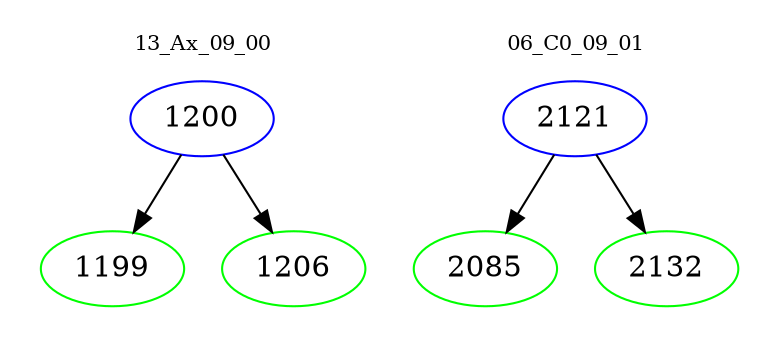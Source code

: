 digraph{
subgraph cluster_0 {
color = white
label = "13_Ax_09_00";
fontsize=10;
T0_1200 [label="1200", color="blue"]
T0_1200 -> T0_1199 [color="black"]
T0_1199 [label="1199", color="green"]
T0_1200 -> T0_1206 [color="black"]
T0_1206 [label="1206", color="green"]
}
subgraph cluster_1 {
color = white
label = "06_C0_09_01";
fontsize=10;
T1_2121 [label="2121", color="blue"]
T1_2121 -> T1_2085 [color="black"]
T1_2085 [label="2085", color="green"]
T1_2121 -> T1_2132 [color="black"]
T1_2132 [label="2132", color="green"]
}
}

